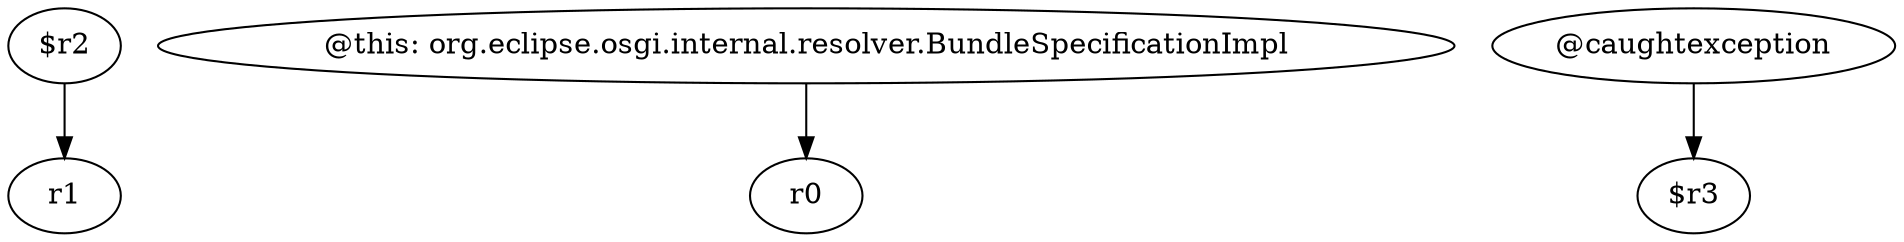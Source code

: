 digraph g {
0[label="$r2"]
1[label="r1"]
0->1[label=""]
2[label="@this: org.eclipse.osgi.internal.resolver.BundleSpecificationImpl"]
3[label="r0"]
2->3[label=""]
4[label="@caughtexception"]
5[label="$r3"]
4->5[label=""]
}